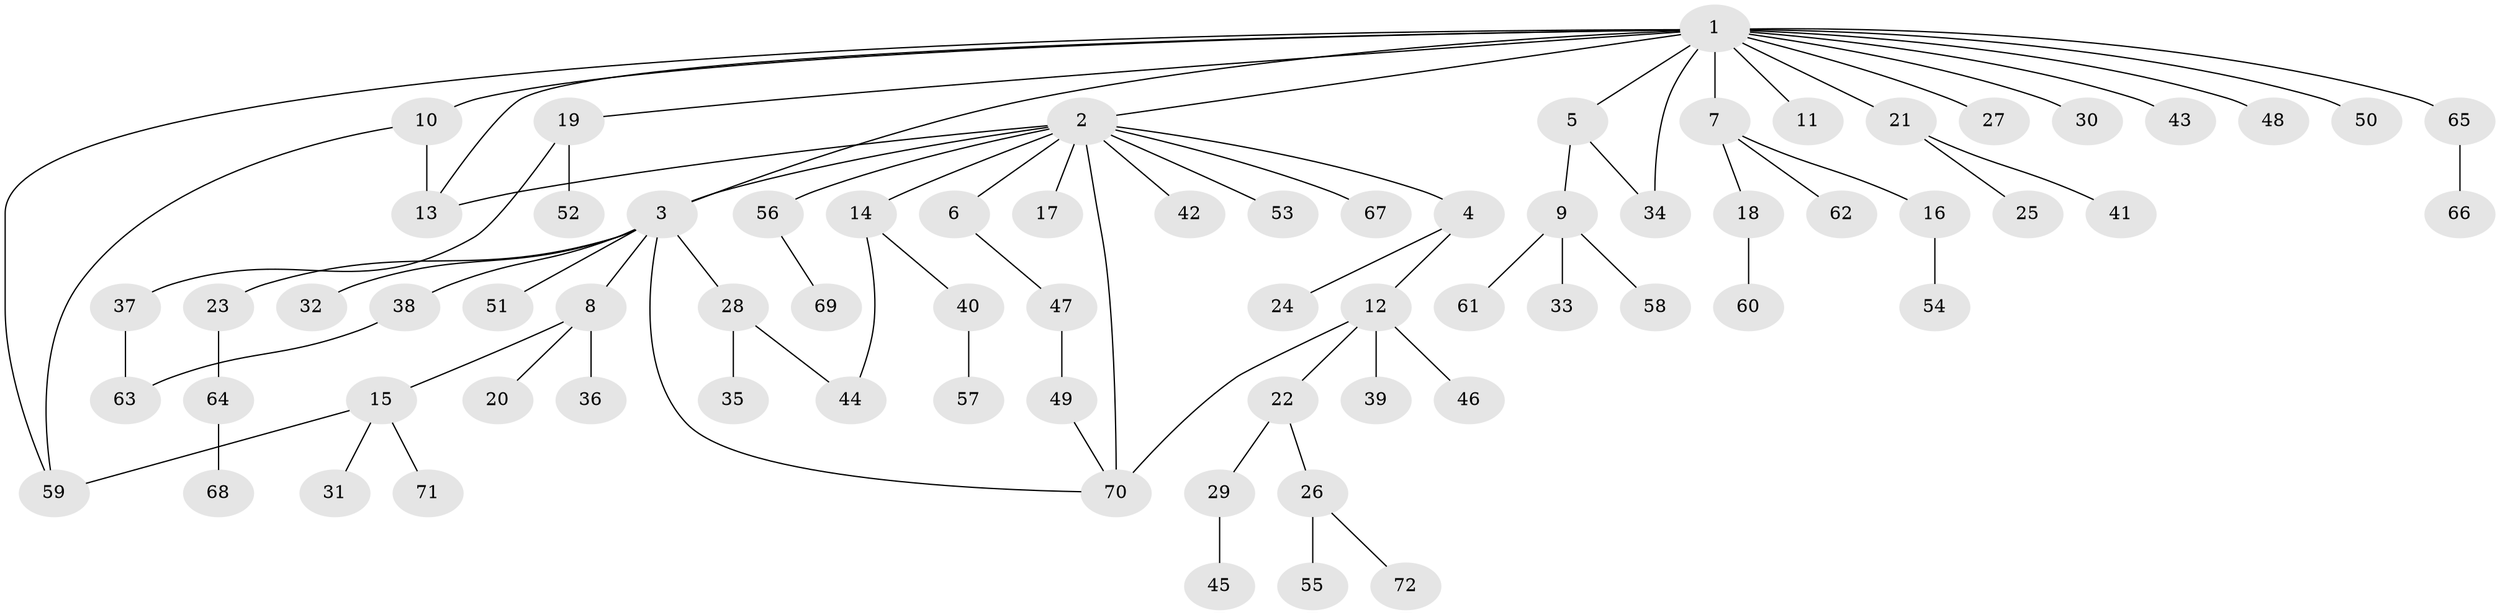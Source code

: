 // Generated by graph-tools (version 1.1) at 2025/49/03/09/25 03:49:48]
// undirected, 72 vertices, 82 edges
graph export_dot {
graph [start="1"]
  node [color=gray90,style=filled];
  1;
  2;
  3;
  4;
  5;
  6;
  7;
  8;
  9;
  10;
  11;
  12;
  13;
  14;
  15;
  16;
  17;
  18;
  19;
  20;
  21;
  22;
  23;
  24;
  25;
  26;
  27;
  28;
  29;
  30;
  31;
  32;
  33;
  34;
  35;
  36;
  37;
  38;
  39;
  40;
  41;
  42;
  43;
  44;
  45;
  46;
  47;
  48;
  49;
  50;
  51;
  52;
  53;
  54;
  55;
  56;
  57;
  58;
  59;
  60;
  61;
  62;
  63;
  64;
  65;
  66;
  67;
  68;
  69;
  70;
  71;
  72;
  1 -- 2;
  1 -- 3;
  1 -- 5;
  1 -- 7;
  1 -- 10;
  1 -- 11;
  1 -- 13;
  1 -- 19;
  1 -- 21;
  1 -- 27;
  1 -- 30;
  1 -- 34;
  1 -- 43;
  1 -- 48;
  1 -- 50;
  1 -- 59;
  1 -- 65;
  2 -- 3;
  2 -- 4;
  2 -- 6;
  2 -- 13;
  2 -- 14;
  2 -- 17;
  2 -- 42;
  2 -- 53;
  2 -- 56;
  2 -- 67;
  2 -- 70;
  3 -- 8;
  3 -- 23;
  3 -- 28;
  3 -- 32;
  3 -- 38;
  3 -- 51;
  3 -- 70;
  4 -- 12;
  4 -- 24;
  5 -- 9;
  5 -- 34;
  6 -- 47;
  7 -- 16;
  7 -- 18;
  7 -- 62;
  8 -- 15;
  8 -- 20;
  8 -- 36;
  9 -- 33;
  9 -- 58;
  9 -- 61;
  10 -- 13;
  10 -- 59;
  12 -- 22;
  12 -- 39;
  12 -- 46;
  12 -- 70;
  14 -- 40;
  14 -- 44;
  15 -- 31;
  15 -- 59;
  15 -- 71;
  16 -- 54;
  18 -- 60;
  19 -- 37;
  19 -- 52;
  21 -- 25;
  21 -- 41;
  22 -- 26;
  22 -- 29;
  23 -- 64;
  26 -- 55;
  26 -- 72;
  28 -- 35;
  28 -- 44;
  29 -- 45;
  37 -- 63;
  38 -- 63;
  40 -- 57;
  47 -- 49;
  49 -- 70;
  56 -- 69;
  64 -- 68;
  65 -- 66;
}
